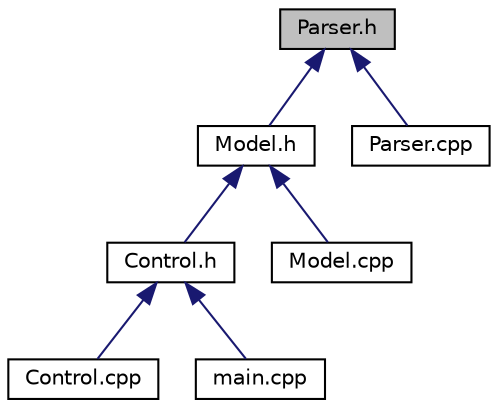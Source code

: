 digraph "Parser.h"
{
  edge [fontname="Helvetica",fontsize="10",labelfontname="Helvetica",labelfontsize="10"];
  node [fontname="Helvetica",fontsize="10",shape=record];
  Node1 [label="Parser.h",height=0.2,width=0.4,color="black", fillcolor="grey75", style="filled", fontcolor="black"];
  Node1 -> Node2 [dir="back",color="midnightblue",fontsize="10",style="solid"];
  Node2 [label="Model.h",height=0.2,width=0.4,color="black", fillcolor="white", style="filled",URL="$Model_8h.html"];
  Node2 -> Node3 [dir="back",color="midnightblue",fontsize="10",style="solid"];
  Node3 [label="Control.h",height=0.2,width=0.4,color="black", fillcolor="white", style="filled",URL="$Control_8h.html"];
  Node3 -> Node4 [dir="back",color="midnightblue",fontsize="10",style="solid"];
  Node4 [label="Control.cpp",height=0.2,width=0.4,color="black", fillcolor="white", style="filled",URL="$Control_8cpp.html"];
  Node3 -> Node5 [dir="back",color="midnightblue",fontsize="10",style="solid"];
  Node5 [label="main.cpp",height=0.2,width=0.4,color="black", fillcolor="white", style="filled",URL="$main_8cpp.html"];
  Node2 -> Node6 [dir="back",color="midnightblue",fontsize="10",style="solid"];
  Node6 [label="Model.cpp",height=0.2,width=0.4,color="black", fillcolor="white", style="filled",URL="$Model_8cpp.html"];
  Node1 -> Node7 [dir="back",color="midnightblue",fontsize="10",style="solid"];
  Node7 [label="Parser.cpp",height=0.2,width=0.4,color="black", fillcolor="white", style="filled",URL="$Parser_8cpp.html"];
}
